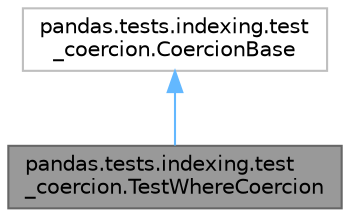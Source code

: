digraph "pandas.tests.indexing.test_coercion.TestWhereCoercion"
{
 // LATEX_PDF_SIZE
  bgcolor="transparent";
  edge [fontname=Helvetica,fontsize=10,labelfontname=Helvetica,labelfontsize=10];
  node [fontname=Helvetica,fontsize=10,shape=box,height=0.2,width=0.4];
  Node1 [id="Node000001",label="pandas.tests.indexing.test\l_coercion.TestWhereCoercion",height=0.2,width=0.4,color="gray40", fillcolor="grey60", style="filled", fontcolor="black",tooltip=" "];
  Node2 -> Node1 [id="edge1_Node000001_Node000002",dir="back",color="steelblue1",style="solid",tooltip=" "];
  Node2 [id="Node000002",label="pandas.tests.indexing.test\l_coercion.CoercionBase",height=0.2,width=0.4,color="grey75", fillcolor="white", style="filled",URL="$db/de9/classpandas_1_1tests_1_1indexing_1_1test__coercion_1_1CoercionBase.html",tooltip=" "];
}
